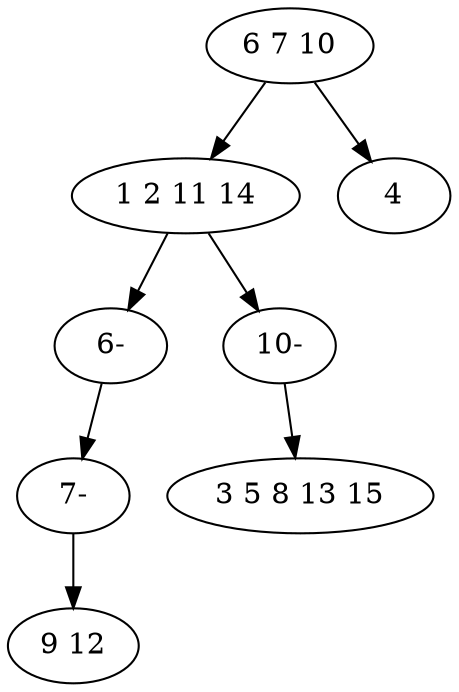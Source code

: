 digraph true_tree {
	"0" -> "1"
	"1" -> "5"
	"0" -> "3"
	"1" -> "7"
	"5" -> "6"
	"6" -> "2"
	"7" -> "4"
	"0" [label="6 7 10"];
	"1" [label="1 2 11 14"];
	"2" [label="9 12"];
	"3" [label="4"];
	"4" [label="3 5 8 13 15"];
	"5" [label="6-"];
	"6" [label="7-"];
	"7" [label="10-"];
}
